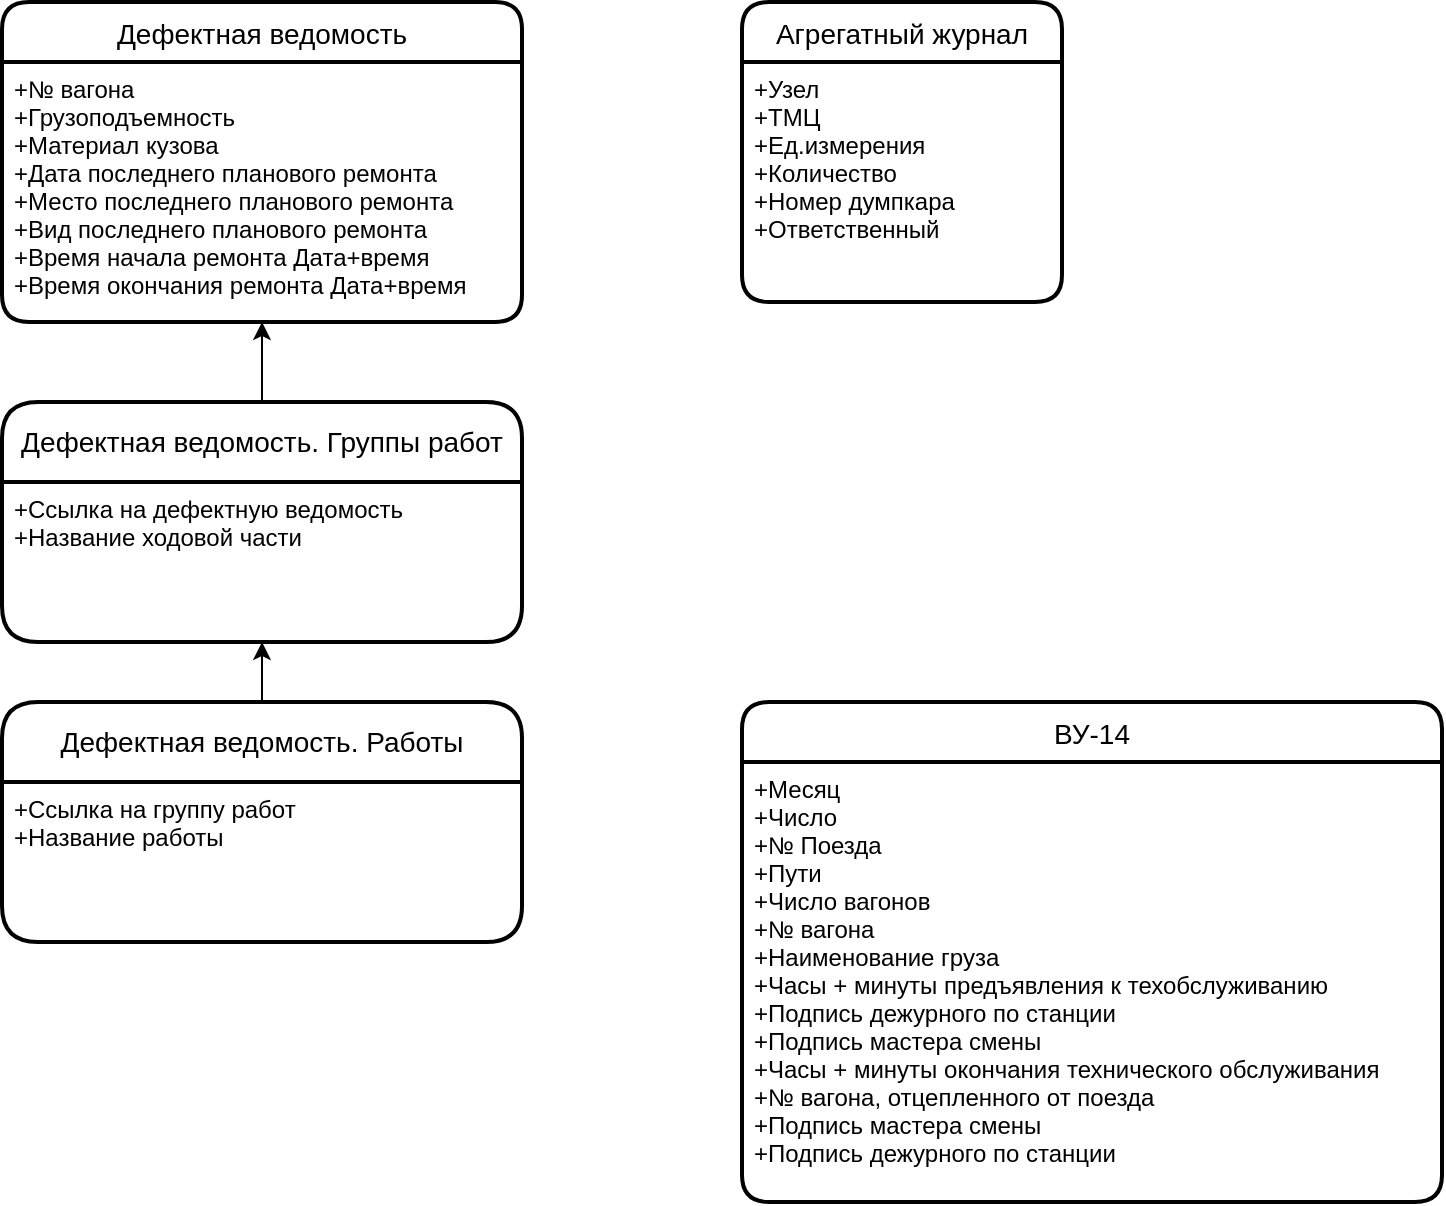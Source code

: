 <mxfile version="20.2.3" type="github">
  <diagram id="xZS1iqDsfLLNsFTqZSFf" name="Страница 1">
    <mxGraphModel dx="981" dy="508" grid="1" gridSize="10" guides="1" tooltips="1" connect="1" arrows="1" fold="1" page="1" pageScale="1" pageWidth="827" pageHeight="1169" math="0" shadow="0">
      <root>
        <mxCell id="0" />
        <mxCell id="1" parent="0" />
        <mxCell id="mITxjE_Xkw7kHsZkBcQx-1" value="Агрегатный журнал" style="swimlane;childLayout=stackLayout;horizontal=1;startSize=30;horizontalStack=0;rounded=1;fontSize=14;fontStyle=0;strokeWidth=2;resizeParent=0;resizeLast=1;shadow=0;dashed=0;align=center;" vertex="1" parent="1">
          <mxGeometry x="540" y="80" width="160" height="150" as="geometry" />
        </mxCell>
        <mxCell id="mITxjE_Xkw7kHsZkBcQx-2" value="+Узел&#xa;+ТМЦ&#xa;+Ед.измерения&#xa;+Количество&#xa;+Номер думпкара&#xa;+Ответственный&#xa;" style="align=left;strokeColor=none;fillColor=none;spacingLeft=4;fontSize=12;verticalAlign=top;resizable=0;rotatable=0;part=1;" vertex="1" parent="mITxjE_Xkw7kHsZkBcQx-1">
          <mxGeometry y="30" width="160" height="120" as="geometry" />
        </mxCell>
        <mxCell id="mITxjE_Xkw7kHsZkBcQx-3" value="ВУ-14" style="swimlane;childLayout=stackLayout;horizontal=1;startSize=30;horizontalStack=0;rounded=1;fontSize=14;fontStyle=0;strokeWidth=2;resizeParent=0;resizeLast=1;shadow=0;dashed=0;align=center;" vertex="1" parent="1">
          <mxGeometry x="540" y="430" width="350" height="250" as="geometry" />
        </mxCell>
        <mxCell id="mITxjE_Xkw7kHsZkBcQx-4" value="+Месяц&#xa;+Число&#xa;+№ Поезда&#xa;+Пути&#xa;+Число вагонов&#xa;+№ вагона&#xa;+Наименование груза&#xa;+Часы + минуты предъявления к техобслуживанию&#xa;+Подпись дежурного по станции&#xa;+Подпись мастера смены&#xa;+Часы + минуты окончания технического обслуживания&#xa;+№ вагона, отцепленного от поезда&#xa;+Подпись мастера смены&#xa;+Подпись дежурного по станции&#xa;" style="align=left;strokeColor=none;fillColor=none;spacingLeft=4;fontSize=12;verticalAlign=top;resizable=0;rotatable=0;part=1;" vertex="1" parent="mITxjE_Xkw7kHsZkBcQx-3">
          <mxGeometry y="30" width="350" height="220" as="geometry" />
        </mxCell>
        <mxCell id="mITxjE_Xkw7kHsZkBcQx-5" value="Дефектная ведомость" style="swimlane;childLayout=stackLayout;horizontal=1;startSize=30;horizontalStack=0;rounded=1;fontSize=14;fontStyle=0;strokeWidth=2;resizeParent=0;resizeLast=1;shadow=0;dashed=0;align=center;" vertex="1" parent="1">
          <mxGeometry x="170" y="80" width="260" height="160" as="geometry" />
        </mxCell>
        <mxCell id="mITxjE_Xkw7kHsZkBcQx-6" value="+№ вагона&#xa;+Грузоподъемность&#xa;+Материал кузова&#xa;+Дата последнего планового ремонта&#xa;+Место последнего планового ремонта&#xa;+Вид последнего планового ремонта&#xa;+Время начала ремонта Дата+время&#xa;+Время окончания ремонта Дата+время&#xa;" style="align=left;strokeColor=none;fillColor=none;spacingLeft=4;fontSize=12;verticalAlign=top;resizable=0;rotatable=0;part=1;" vertex="1" parent="mITxjE_Xkw7kHsZkBcQx-5">
          <mxGeometry y="30" width="260" height="130" as="geometry" />
        </mxCell>
        <mxCell id="mITxjE_Xkw7kHsZkBcQx-9" style="edgeStyle=orthogonalEdgeStyle;rounded=0;orthogonalLoop=1;jettySize=auto;html=1;entryX=0.5;entryY=1;entryDx=0;entryDy=0;" edge="1" parent="1" source="mITxjE_Xkw7kHsZkBcQx-7" target="mITxjE_Xkw7kHsZkBcQx-6">
          <mxGeometry relative="1" as="geometry" />
        </mxCell>
        <mxCell id="mITxjE_Xkw7kHsZkBcQx-7" value="Дефектная ведомость. Группы работ" style="swimlane;childLayout=stackLayout;horizontal=1;startSize=40;horizontalStack=0;rounded=1;fontSize=14;fontStyle=0;strokeWidth=2;resizeParent=0;resizeLast=1;shadow=0;dashed=0;align=center;whiteSpace=wrap;" vertex="1" parent="1">
          <mxGeometry x="170" y="280" width="260" height="120" as="geometry" />
        </mxCell>
        <mxCell id="mITxjE_Xkw7kHsZkBcQx-8" value="+Ссылка на дефектную ведомость&#xa;+Название ходовой части" style="align=left;strokeColor=none;fillColor=none;spacingLeft=4;fontSize=12;verticalAlign=top;resizable=0;rotatable=0;part=1;" vertex="1" parent="mITxjE_Xkw7kHsZkBcQx-7">
          <mxGeometry y="40" width="260" height="80" as="geometry" />
        </mxCell>
        <mxCell id="mITxjE_Xkw7kHsZkBcQx-12" style="edgeStyle=orthogonalEdgeStyle;rounded=0;orthogonalLoop=1;jettySize=auto;html=1;entryX=0.5;entryY=1;entryDx=0;entryDy=0;" edge="1" parent="1" source="mITxjE_Xkw7kHsZkBcQx-10" target="mITxjE_Xkw7kHsZkBcQx-8">
          <mxGeometry relative="1" as="geometry" />
        </mxCell>
        <mxCell id="mITxjE_Xkw7kHsZkBcQx-10" value="Дефектная ведомость. Работы" style="swimlane;childLayout=stackLayout;horizontal=1;startSize=40;horizontalStack=0;rounded=1;fontSize=14;fontStyle=0;strokeWidth=2;resizeParent=0;resizeLast=1;shadow=0;dashed=0;align=center;whiteSpace=wrap;" vertex="1" parent="1">
          <mxGeometry x="170" y="430" width="260" height="120" as="geometry" />
        </mxCell>
        <mxCell id="mITxjE_Xkw7kHsZkBcQx-11" value="+Ссылка на группу работ&#xa;+Название работы" style="align=left;strokeColor=none;fillColor=none;spacingLeft=4;fontSize=12;verticalAlign=top;resizable=0;rotatable=0;part=1;" vertex="1" parent="mITxjE_Xkw7kHsZkBcQx-10">
          <mxGeometry y="40" width="260" height="80" as="geometry" />
        </mxCell>
      </root>
    </mxGraphModel>
  </diagram>
</mxfile>
